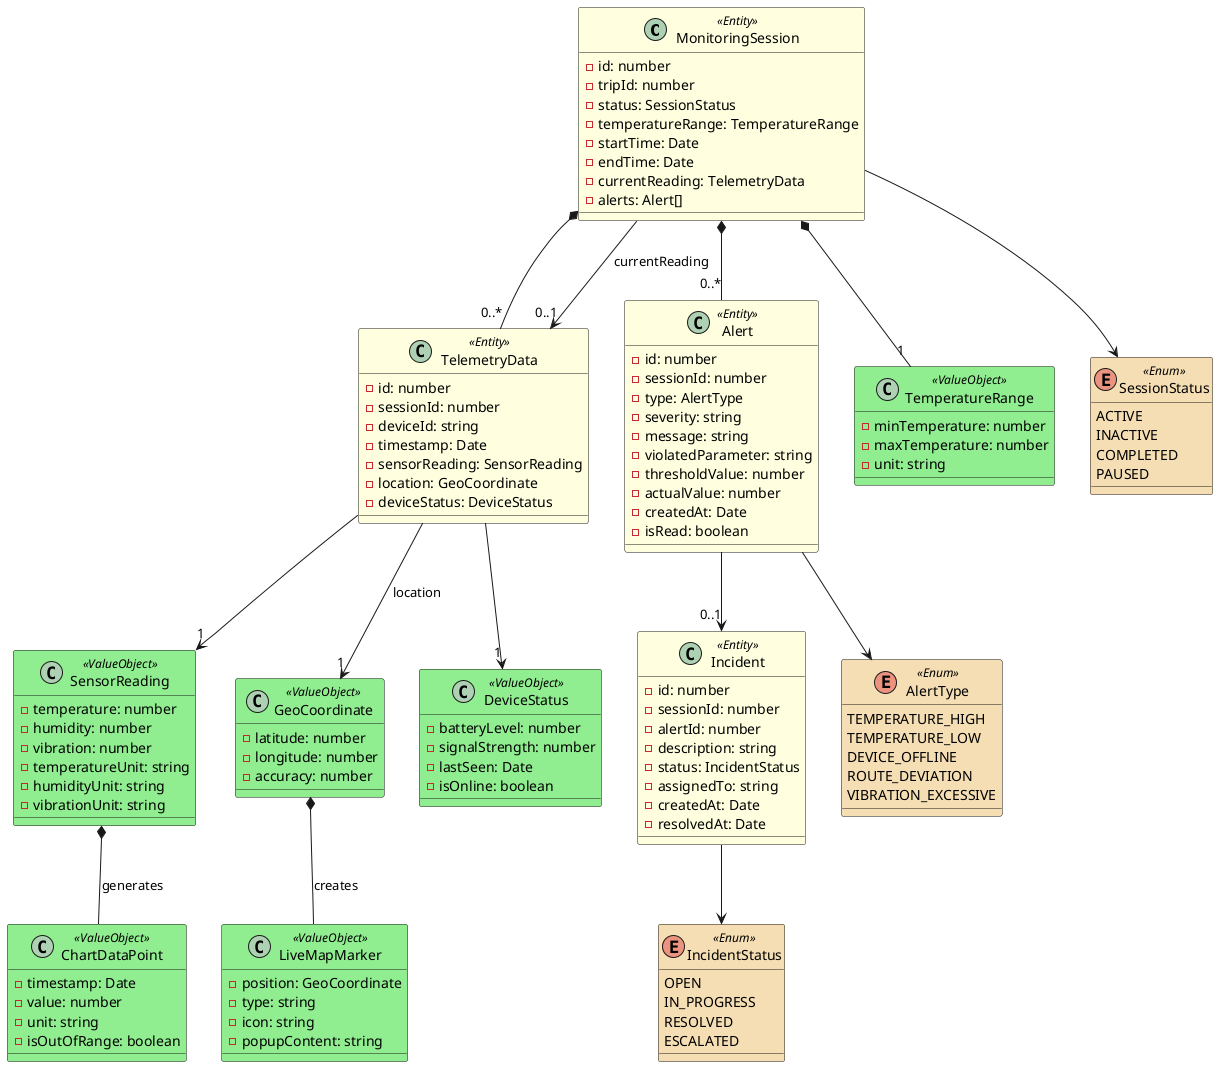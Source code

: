 @startuml Real-Time-Monitoring-Frontend-Domain-Classes
' ========================
' Stereotypes colors
' ========================
skinparam class {
    BackgroundColor<<Entity>> LightYellow
    BackgroundColor<<ValueObject>> LightGreen
    BackgroundColor<<Enum>> Wheat
}
' ========================
' Entities
' ========================
class MonitoringSession <<Entity>> {
  - id: number
  - tripId: number
  - status: SessionStatus
  - temperatureRange: TemperatureRange
  - startTime: Date
  - endTime: Date
  - currentReading: TelemetryData
  - alerts: Alert[]
}

class TelemetryData <<Entity>> {
  - id: number
  - sessionId: number
  - deviceId: string
  - timestamp: Date
  - sensorReading: SensorReading
  - location: GeoCoordinate
  - deviceStatus: DeviceStatus
}

class Alert <<Entity>> {
  - id: number
  - sessionId: number
  - type: AlertType
  - severity: string
  - message: string
  - violatedParameter: string
  - thresholdValue: number
  - actualValue: number
  - createdAt: Date
  - isRead: boolean
}

class Incident <<Entity>> {
  - id: number
  - sessionId: number
  - alertId: number
  - description: string
  - status: IncidentStatus
  - assignedTo: string
  - createdAt: Date
  - resolvedAt: Date
}

' ========================
' Value Objects
' ========================
class TemperatureRange <<ValueObject>> {
  - minTemperature: number
  - maxTemperature: number
  - unit: string
}

class SensorReading <<ValueObject>> {
  - temperature: number
  - humidity: number
  - vibration: number
  - temperatureUnit: string
  - humidityUnit: string
  - vibrationUnit: string
}

class GeoCoordinate <<ValueObject>> {
  - latitude: number
  - longitude: number
  - accuracy: number
}

class DeviceStatus <<ValueObject>> {
  - batteryLevel: number
  - signalStrength: number
  - lastSeen: Date
  - isOnline: boolean
}

class ChartDataPoint <<ValueObject>> {
  - timestamp: Date
  - value: number
  - unit: string
  - isOutOfRange: boolean
}

class LiveMapMarker <<ValueObject>> {
  - position: GeoCoordinate
  - type: string
  - icon: string
  - popupContent: string
}

' ========================
' Enums
' ========================
enum SessionStatus <<Enum>> {
  ACTIVE
  INACTIVE
  COMPLETED
  PAUSED
}

enum AlertType <<Enum>> {
  TEMPERATURE_HIGH
  TEMPERATURE_LOW
  DEVICE_OFFLINE
  ROUTE_DEVIATION
  VIBRATION_EXCESSIVE
}

enum IncidentStatus <<Enum>> {
  OPEN
  IN_PROGRESS
  RESOLVED
  ESCALATED
}

' ========================
' Relationships
' ========================
MonitoringSession *-- "1" TemperatureRange
MonitoringSession --> SessionStatus
MonitoringSession *-- "0..*" TelemetryData
MonitoringSession *-- "0..*" Alert
MonitoringSession --> "0..1" TelemetryData : currentReading

TelemetryData --> "1" SensorReading
TelemetryData --> "1" GeoCoordinate : location
TelemetryData --> "1" DeviceStatus

Alert --> AlertType
Alert --> "0..1" Incident

Incident --> IncidentStatus

SensorReading *-- ChartDataPoint : generates
GeoCoordinate *-- LiveMapMarker : creates
@enduml
